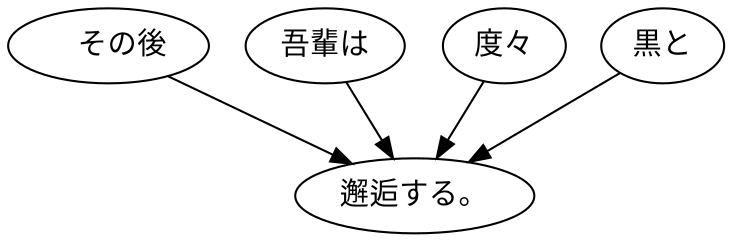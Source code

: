 digraph graph231 {
	node0 [label="　その後"];
	node1 [label="吾輩は"];
	node2 [label="度々"];
	node3 [label="黒と"];
	node4 [label="邂逅する。"];
	node0 -> node4;
	node1 -> node4;
	node2 -> node4;
	node3 -> node4;
}
